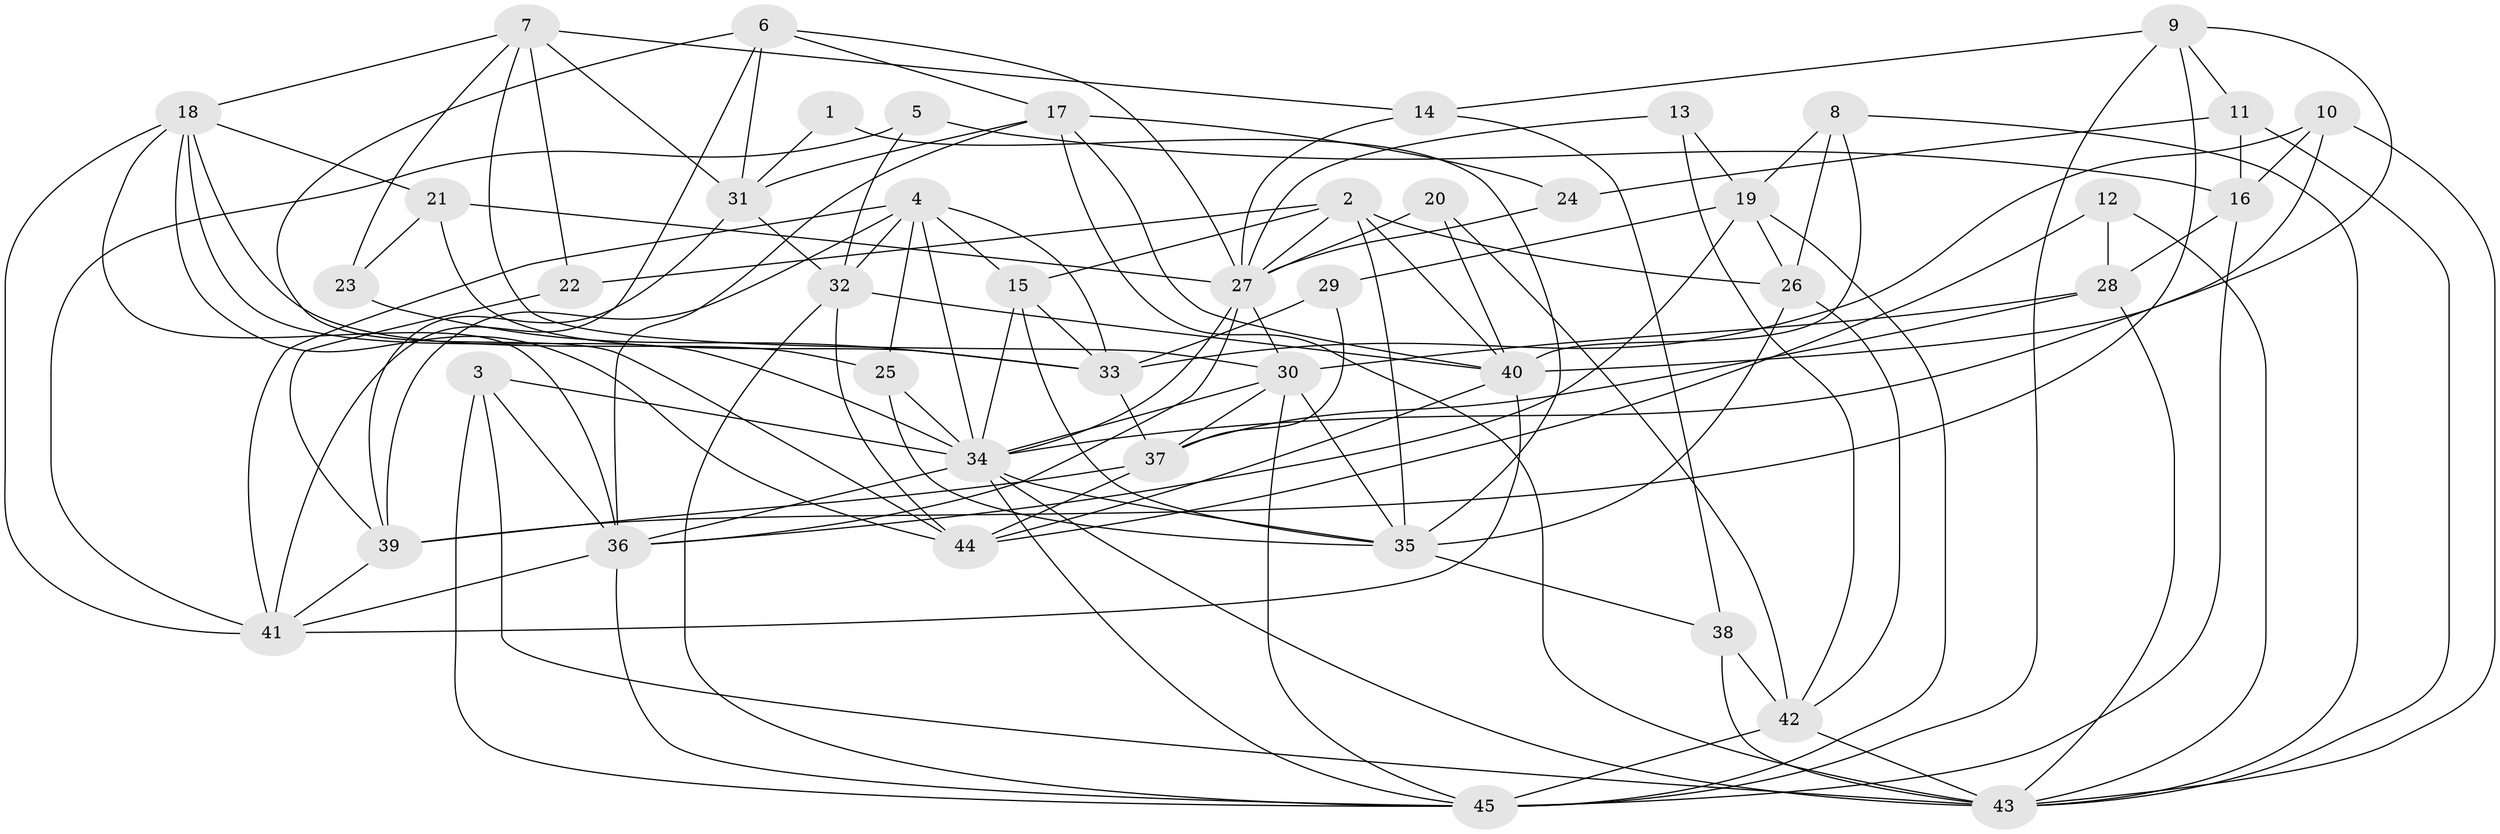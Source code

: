 // original degree distribution, {4: 0.2808988764044944, 3: 0.29213483146067415, 2: 0.10112359550561797, 5: 0.2247191011235955, 6: 0.06741573033707865, 10: 0.011235955056179775, 7: 0.02247191011235955}
// Generated by graph-tools (version 1.1) at 2025/50/03/09/25 03:50:06]
// undirected, 45 vertices, 124 edges
graph export_dot {
graph [start="1"]
  node [color=gray90,style=filled];
  1;
  2;
  3;
  4;
  5;
  6;
  7;
  8;
  9;
  10;
  11;
  12;
  13;
  14;
  15;
  16;
  17;
  18;
  19;
  20;
  21;
  22;
  23;
  24;
  25;
  26;
  27;
  28;
  29;
  30;
  31;
  32;
  33;
  34;
  35;
  36;
  37;
  38;
  39;
  40;
  41;
  42;
  43;
  44;
  45;
  1 -- 31 [weight=1.0];
  1 -- 35 [weight=1.0];
  2 -- 15 [weight=1.0];
  2 -- 22 [weight=1.0];
  2 -- 26 [weight=1.0];
  2 -- 27 [weight=1.0];
  2 -- 35 [weight=1.0];
  2 -- 40 [weight=1.0];
  3 -- 34 [weight=1.0];
  3 -- 36 [weight=1.0];
  3 -- 43 [weight=1.0];
  3 -- 45 [weight=1.0];
  4 -- 15 [weight=1.0];
  4 -- 25 [weight=1.0];
  4 -- 32 [weight=1.0];
  4 -- 33 [weight=1.0];
  4 -- 34 [weight=1.0];
  4 -- 39 [weight=1.0];
  4 -- 41 [weight=2.0];
  5 -- 16 [weight=1.0];
  5 -- 32 [weight=1.0];
  5 -- 41 [weight=1.0];
  6 -- 17 [weight=1.0];
  6 -- 27 [weight=1.0];
  6 -- 31 [weight=1.0];
  6 -- 41 [weight=1.0];
  6 -- 44 [weight=1.0];
  7 -- 14 [weight=1.0];
  7 -- 18 [weight=1.0];
  7 -- 22 [weight=1.0];
  7 -- 23 [weight=1.0];
  7 -- 30 [weight=1.0];
  7 -- 31 [weight=1.0];
  8 -- 19 [weight=1.0];
  8 -- 26 [weight=1.0];
  8 -- 40 [weight=1.0];
  8 -- 43 [weight=1.0];
  9 -- 11 [weight=1.0];
  9 -- 14 [weight=1.0];
  9 -- 39 [weight=2.0];
  9 -- 40 [weight=1.0];
  9 -- 45 [weight=1.0];
  10 -- 16 [weight=1.0];
  10 -- 33 [weight=1.0];
  10 -- 34 [weight=1.0];
  10 -- 43 [weight=1.0];
  11 -- 16 [weight=1.0];
  11 -- 24 [weight=1.0];
  11 -- 43 [weight=1.0];
  12 -- 28 [weight=1.0];
  12 -- 43 [weight=1.0];
  12 -- 44 [weight=1.0];
  13 -- 19 [weight=1.0];
  13 -- 27 [weight=1.0];
  13 -- 42 [weight=1.0];
  14 -- 27 [weight=1.0];
  14 -- 38 [weight=1.0];
  15 -- 33 [weight=1.0];
  15 -- 34 [weight=1.0];
  15 -- 35 [weight=1.0];
  16 -- 28 [weight=1.0];
  16 -- 45 [weight=2.0];
  17 -- 24 [weight=1.0];
  17 -- 31 [weight=1.0];
  17 -- 36 [weight=1.0];
  17 -- 40 [weight=1.0];
  17 -- 43 [weight=1.0];
  18 -- 21 [weight=1.0];
  18 -- 25 [weight=1.0];
  18 -- 34 [weight=1.0];
  18 -- 36 [weight=1.0];
  18 -- 41 [weight=1.0];
  18 -- 44 [weight=1.0];
  19 -- 26 [weight=1.0];
  19 -- 29 [weight=1.0];
  19 -- 36 [weight=1.0];
  19 -- 45 [weight=1.0];
  20 -- 27 [weight=1.0];
  20 -- 40 [weight=1.0];
  20 -- 42 [weight=1.0];
  21 -- 23 [weight=1.0];
  21 -- 27 [weight=1.0];
  21 -- 33 [weight=1.0];
  22 -- 39 [weight=1.0];
  23 -- 33 [weight=1.0];
  24 -- 27 [weight=1.0];
  25 -- 34 [weight=1.0];
  25 -- 35 [weight=1.0];
  26 -- 35 [weight=1.0];
  26 -- 42 [weight=1.0];
  27 -- 30 [weight=1.0];
  27 -- 34 [weight=1.0];
  27 -- 36 [weight=1.0];
  28 -- 30 [weight=1.0];
  28 -- 37 [weight=1.0];
  28 -- 43 [weight=1.0];
  29 -- 33 [weight=1.0];
  29 -- 37 [weight=1.0];
  30 -- 34 [weight=1.0];
  30 -- 35 [weight=1.0];
  30 -- 37 [weight=1.0];
  30 -- 45 [weight=1.0];
  31 -- 32 [weight=1.0];
  31 -- 39 [weight=1.0];
  32 -- 40 [weight=1.0];
  32 -- 44 [weight=1.0];
  32 -- 45 [weight=1.0];
  33 -- 37 [weight=1.0];
  34 -- 35 [weight=1.0];
  34 -- 36 [weight=1.0];
  34 -- 43 [weight=1.0];
  34 -- 45 [weight=1.0];
  35 -- 38 [weight=1.0];
  36 -- 41 [weight=1.0];
  36 -- 45 [weight=1.0];
  37 -- 39 [weight=1.0];
  37 -- 44 [weight=1.0];
  38 -- 42 [weight=2.0];
  38 -- 43 [weight=1.0];
  39 -- 41 [weight=1.0];
  40 -- 41 [weight=1.0];
  40 -- 44 [weight=1.0];
  42 -- 43 [weight=1.0];
  42 -- 45 [weight=1.0];
}
